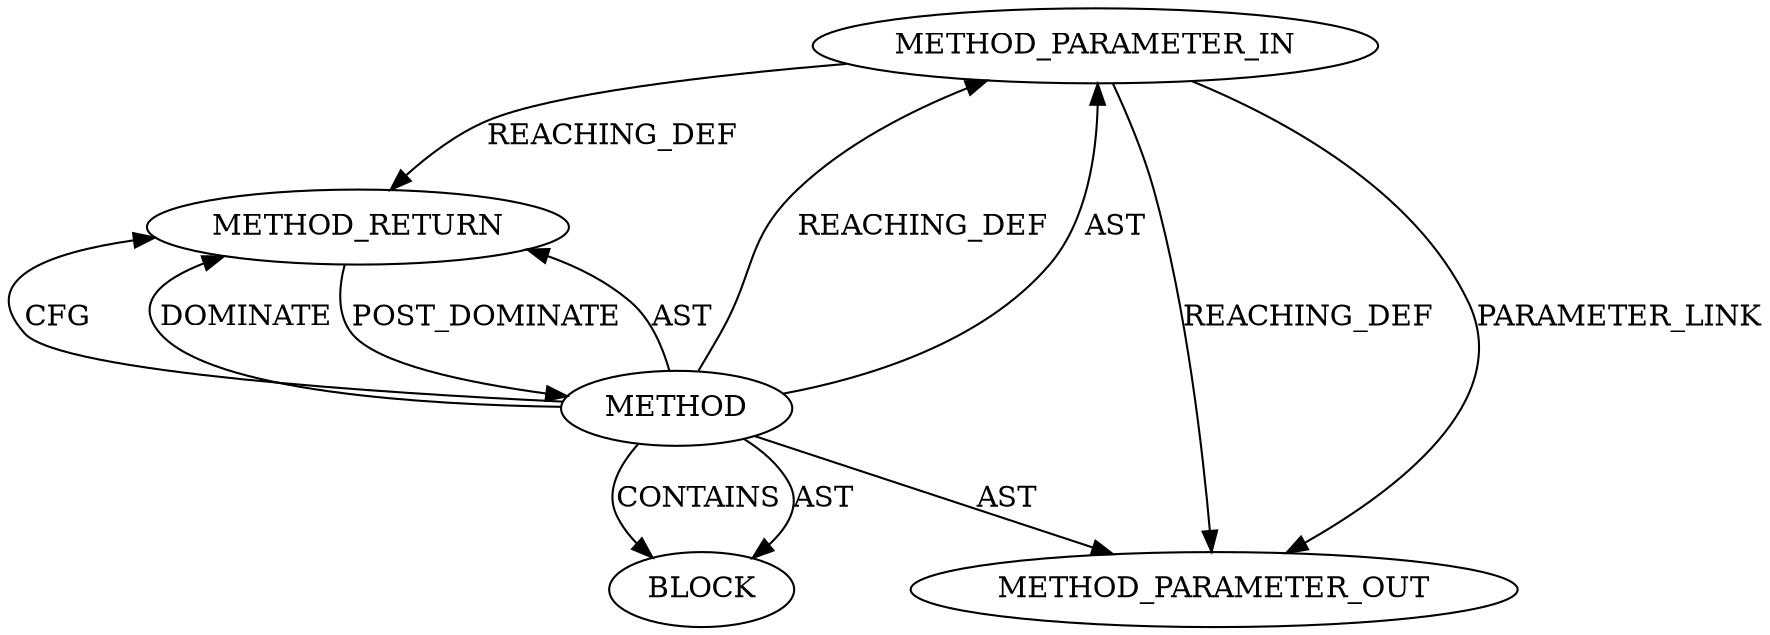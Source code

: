 digraph {
  12046 [label=METHOD_PARAMETER_IN ORDER=1 CODE="p1" IS_VARIADIC=false TYPE_FULL_NAME="ANY" EVALUATION_STRATEGY="BY_VALUE" INDEX=1 NAME="p1"]
  12047 [label=BLOCK ORDER=1 ARGUMENT_INDEX=1 CODE="<empty>" TYPE_FULL_NAME="ANY"]
  12048 [label=METHOD_RETURN ORDER=2 CODE="RET" TYPE_FULL_NAME="ANY" EVALUATION_STRATEGY="BY_VALUE"]
  13278 [label=METHOD_PARAMETER_OUT ORDER=1 CODE="p1" IS_VARIADIC=false TYPE_FULL_NAME="ANY" EVALUATION_STRATEGY="BY_VALUE" INDEX=1 NAME="p1"]
  12045 [label=METHOD AST_PARENT_TYPE="NAMESPACE_BLOCK" AST_PARENT_FULL_NAME="<global>" ORDER=0 CODE="<empty>" FULL_NAME="iov_iter_is_discard" IS_EXTERNAL=true FILENAME="<empty>" SIGNATURE="" NAME="iov_iter_is_discard"]
  12045 -> 12047 [label=AST ]
  12045 -> 12048 [label=AST ]
  12045 -> 13278 [label=AST ]
  12045 -> 12048 [label=CFG ]
  12048 -> 12045 [label=POST_DOMINATE ]
  12045 -> 12046 [label=REACHING_DEF VARIABLE=""]
  12045 -> 12047 [label=CONTAINS ]
  12045 -> 12048 [label=DOMINATE ]
  12046 -> 12048 [label=REACHING_DEF VARIABLE="p1"]
  12046 -> 13278 [label=PARAMETER_LINK ]
  12046 -> 13278 [label=REACHING_DEF VARIABLE="p1"]
  12045 -> 12046 [label=AST ]
}
